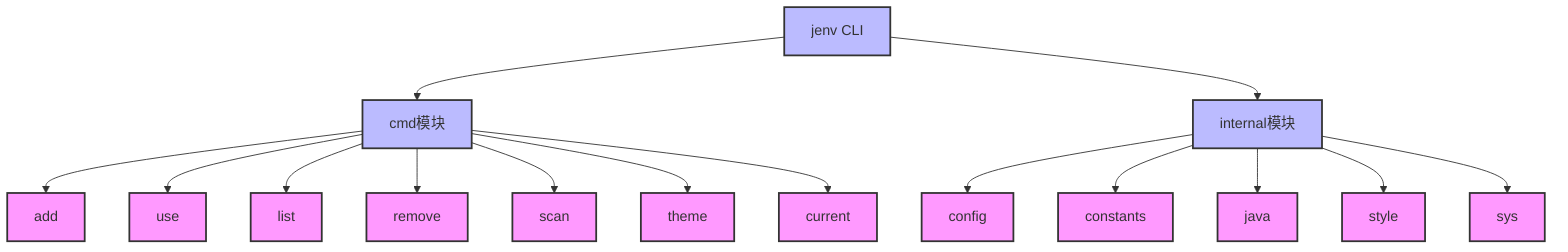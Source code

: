 graph TD
    A[jenv CLI] --> B[cmd模块]
    A --> C[internal模块]

    %% cmd模块的主要命令
    B --> D[add]
    B --> E[use]
    B --> F[list]
    B --> G[remove]
    B --> H[scan]
    B --> I[theme]
    B --> J[current]

    %% internal模块的主要组件
    C --> K[config]
    C --> L[constants]
    C --> M[java]
    C --> N[style]
    C --> O[sys]

    %% 组件说明
    classDef default fill:#f9f,stroke:#333,stroke-width:2px;
    classDef module fill:#bbf,stroke:#333,stroke-width:2px;
    class A,B,C module;